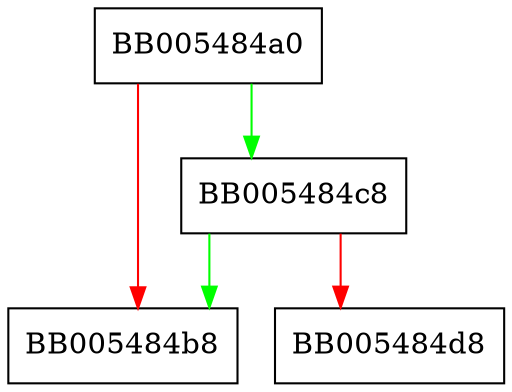 digraph BN_RECP_CTX_set {
  node [shape="box"];
  graph [splines=ortho];
  BB005484a0 -> BB005484c8 [color="green"];
  BB005484a0 -> BB005484b8 [color="red"];
  BB005484c8 -> BB005484b8 [color="green"];
  BB005484c8 -> BB005484d8 [color="red"];
}